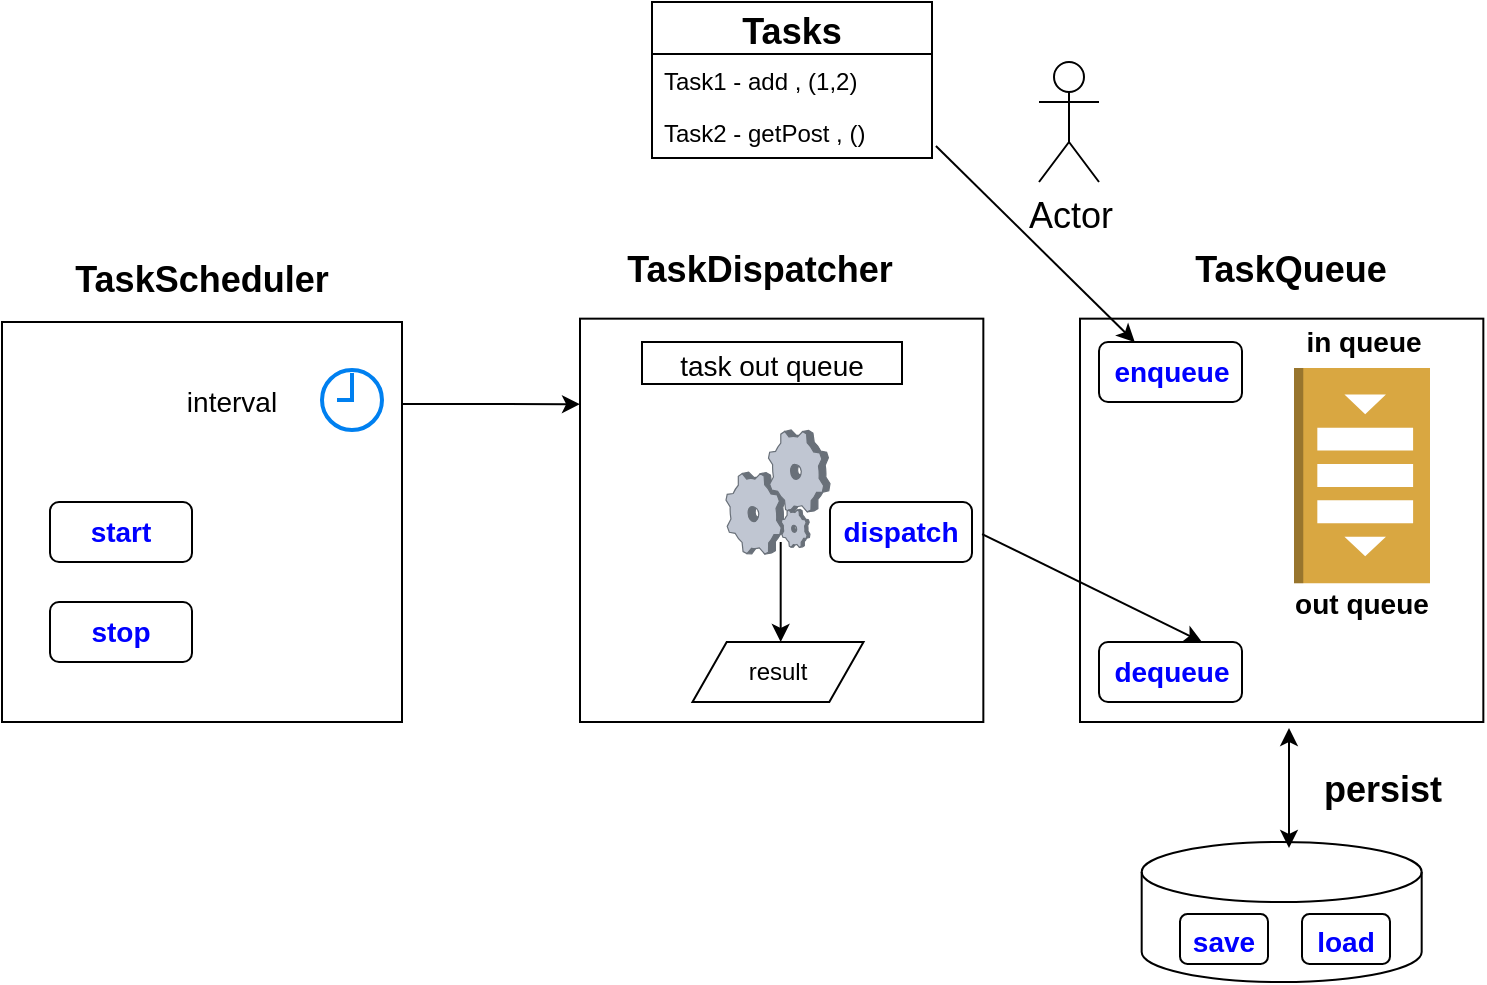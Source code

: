 <mxfile version="14.9.6" type="device"><diagram id="uiWQMKcFznIGq-jzKBHl" name="Page-1"><mxGraphModel dx="1006" dy="520" grid="1" gridSize="10" guides="1" tooltips="1" connect="1" arrows="1" fold="1" page="1" pageScale="1" pageWidth="850" pageHeight="1100" math="0" shadow="0"><root><mxCell id="0"/><mxCell id="1" parent="0"/><mxCell id="xq-EC619D7ypcFnL3DVa-11" value="" style="whiteSpace=wrap;html=1;aspect=fixed;" parent="1" vertex="1"><mxGeometry x="569" y="168.33" width="201.67" height="201.67" as="geometry"/></mxCell><mxCell id="xq-EC619D7ypcFnL3DVa-2" value="&lt;b&gt;&lt;font style=&quot;font-size: 18px&quot;&gt;TaskQueue&lt;/font&gt;&lt;/b&gt;" style="text;html=1;strokeColor=none;fillColor=none;align=center;verticalAlign=middle;whiteSpace=wrap;rounded=0;" parent="1" vertex="1"><mxGeometry x="648.667" y="130" width="50.667" height="28.889" as="geometry"/></mxCell><mxCell id="xq-EC619D7ypcFnL3DVa-10" value="" style="outlineConnect=0;dashed=0;verticalLabelPosition=bottom;verticalAlign=top;align=center;html=1;shape=mxgraph.aws3.queue;fillColor=#D9A741;gradientColor=none;direction=south;" parent="1" vertex="1"><mxGeometry x="676.0" y="193" width="68" height="107.64" as="geometry"/></mxCell><mxCell id="xq-EC619D7ypcFnL3DVa-5" value="" style="whiteSpace=wrap;html=1;aspect=fixed;" parent="1" vertex="1"><mxGeometry x="319" y="168.33" width="201.67" height="201.67" as="geometry"/></mxCell><mxCell id="xq-EC619D7ypcFnL3DVa-6" value="&lt;b&gt;&lt;font style=&quot;font-size: 18px&quot;&gt;TaskDispatcher&lt;/font&gt;&lt;/b&gt;" style="text;html=1;strokeColor=none;fillColor=none;align=center;verticalAlign=middle;whiteSpace=wrap;rounded=0;" parent="1" vertex="1"><mxGeometry x="385" y="131.67" width="48" height="25.556" as="geometry"/></mxCell><mxCell id="xq-EC619D7ypcFnL3DVa-13" value="&lt;b&gt;&lt;font style=&quot;font-size: 14px&quot; color=&quot;#0000ff&quot;&gt;enqueue&lt;/font&gt;&lt;/b&gt;" style="rounded=1;whiteSpace=wrap;html=1;" parent="1" vertex="1"><mxGeometry x="578.5" y="180" width="71.5" height="30" as="geometry"/></mxCell><mxCell id="xq-EC619D7ypcFnL3DVa-14" value="&lt;b&gt;&lt;font style=&quot;font-size: 14px&quot; color=&quot;#0000ff&quot;&gt;dequeue&lt;/font&gt;&lt;/b&gt;" style="rounded=1;whiteSpace=wrap;html=1;" parent="1" vertex="1"><mxGeometry x="578.5" y="330" width="71.5" height="30" as="geometry"/></mxCell><mxCell id="xq-EC619D7ypcFnL3DVa-8" value="" style="whiteSpace=wrap;html=1;aspect=fixed;" parent="1" vertex="1"><mxGeometry x="30" y="170" width="200" height="200" as="geometry"/></mxCell><mxCell id="xq-EC619D7ypcFnL3DVa-9" value="&lt;b&gt;&lt;font style=&quot;font-size: 18px&quot;&gt;TaskScheduler&lt;/font&gt;&lt;/b&gt;" style="text;html=1;strokeColor=none;fillColor=none;align=center;verticalAlign=middle;whiteSpace=wrap;rounded=0;" parent="1" vertex="1"><mxGeometry x="110" y="138.89" width="40" height="20" as="geometry"/></mxCell><mxCell id="xq-EC619D7ypcFnL3DVa-15" value="&lt;b&gt;&lt;font style=&quot;font-size: 14px&quot; color=&quot;#0000ff&quot;&gt;start&lt;/font&gt;&lt;/b&gt;" style="rounded=1;whiteSpace=wrap;html=1;" parent="1" vertex="1"><mxGeometry x="54" y="260" width="71" height="30" as="geometry"/></mxCell><mxCell id="xq-EC619D7ypcFnL3DVa-16" value="&lt;b&gt;&lt;font style=&quot;font-size: 14px&quot; color=&quot;#0000ff&quot;&gt;stop&lt;/font&gt;&lt;/b&gt;" style="rounded=1;whiteSpace=wrap;html=1;" parent="1" vertex="1"><mxGeometry x="54" y="310" width="71" height="30" as="geometry"/></mxCell><mxCell id="xq-EC619D7ypcFnL3DVa-17" value="" style="verticalLabelPosition=bottom;aspect=fixed;html=1;verticalAlign=top;strokeColor=none;align=center;outlineConnect=0;shape=mxgraph.citrix.process;" parent="1" vertex="1"><mxGeometry x="392" y="224" width="52" height="62" as="geometry"/></mxCell><mxCell id="xq-EC619D7ypcFnL3DVa-19" value="result" style="shape=parallelogram;perimeter=parallelogramPerimeter;whiteSpace=wrap;html=1;dashed=0;" parent="1" vertex="1"><mxGeometry x="375.25" y="330" width="85.5" height="30" as="geometry"/></mxCell><mxCell id="xq-EC619D7ypcFnL3DVa-24" value="" style="endArrow=classic;html=1;jumpSize=4;" parent="1" edge="1"><mxGeometry width="50" height="50" relative="1" as="geometry"><mxPoint x="419.34" y="280" as="sourcePoint"/><mxPoint x="419.34" y="330" as="targetPoint"/><Array as="points"><mxPoint x="419.34" y="290"/></Array></mxGeometry></mxCell><mxCell id="xq-EC619D7ypcFnL3DVa-28" value="Tasks" style="swimlane;fontStyle=1;childLayout=stackLayout;horizontal=1;startSize=26;fillColor=none;horizontalStack=0;resizeParent=1;resizeParentMax=0;resizeLast=0;collapsible=1;marginBottom=0;fontSize=18;" parent="1" vertex="1"><mxGeometry x="355" y="10" width="140" height="78" as="geometry"/></mxCell><mxCell id="xq-EC619D7ypcFnL3DVa-29" value="Task1 - add , (1,2)" style="text;strokeColor=none;fillColor=none;align=left;verticalAlign=top;spacingLeft=4;spacingRight=4;overflow=hidden;rotatable=0;points=[[0,0.5],[1,0.5]];portConstraint=eastwest;" parent="xq-EC619D7ypcFnL3DVa-28" vertex="1"><mxGeometry y="26" width="140" height="26" as="geometry"/></mxCell><mxCell id="xq-EC619D7ypcFnL3DVa-30" value="Task2 - getPost , ()" style="text;strokeColor=none;fillColor=none;align=left;verticalAlign=top;spacingLeft=4;spacingRight=4;overflow=hidden;rotatable=0;points=[[0,0.5],[1,0.5]];portConstraint=eastwest;" parent="xq-EC619D7ypcFnL3DVa-28" vertex="1"><mxGeometry y="52" width="140" height="26" as="geometry"/></mxCell><mxCell id="xq-EC619D7ypcFnL3DVa-36" value="&lt;b&gt;&lt;font style=&quot;font-size: 14px&quot;&gt;in queue&lt;/font&gt;&lt;/b&gt;" style="text;html=1;strokeColor=none;fillColor=none;align=center;verticalAlign=middle;whiteSpace=wrap;rounded=0;" parent="1" vertex="1"><mxGeometry x="676" y="170" width="70" height="20" as="geometry"/></mxCell><mxCell id="xq-EC619D7ypcFnL3DVa-37" value="&lt;b&gt;&lt;font style=&quot;font-size: 14px&quot;&gt;out queue&lt;/font&gt;&lt;/b&gt;" style="text;html=1;strokeColor=none;fillColor=none;align=center;verticalAlign=middle;whiteSpace=wrap;rounded=0;" parent="1" vertex="1"><mxGeometry x="670" y="300.64" width="80" height="20" as="geometry"/></mxCell><mxCell id="Ggzb0sEupRsoAQRJRMQi-8" value="" style="endArrow=classic;html=1;fontSize=18;exitX=1;exitY=0.205;exitDx=0;exitDy=0;exitPerimeter=0;entryX=0;entryY=0.212;entryDx=0;entryDy=0;entryPerimeter=0;" parent="1" source="xq-EC619D7ypcFnL3DVa-8" target="xq-EC619D7ypcFnL3DVa-5" edge="1"><mxGeometry width="50" height="50" relative="1" as="geometry"><mxPoint x="370" y="180" as="sourcePoint"/><mxPoint x="420" y="130" as="targetPoint"/></mxGeometry></mxCell><mxCell id="Ggzb0sEupRsoAQRJRMQi-9" value="" style="html=1;verticalLabelPosition=bottom;align=center;labelBackgroundColor=#ffffff;verticalAlign=top;strokeWidth=2;strokeColor=#0080F0;shadow=0;dashed=0;shape=mxgraph.ios7.icons.clock;fontSize=18;" parent="1" vertex="1"><mxGeometry x="190" y="194" width="30" height="30" as="geometry"/></mxCell><mxCell id="Ggzb0sEupRsoAQRJRMQi-10" value="" style="endArrow=classic;html=1;fontSize=18;exitX=1.014;exitY=0.769;exitDx=0;exitDy=0;exitPerimeter=0;entryX=0.25;entryY=0;entryDx=0;entryDy=0;" parent="1" source="xq-EC619D7ypcFnL3DVa-30" edge="1" target="xq-EC619D7ypcFnL3DVa-13"><mxGeometry width="50" height="50" relative="1" as="geometry"><mxPoint x="495.98" y="94.994" as="sourcePoint"/><mxPoint x="670" y="170" as="targetPoint"/></mxGeometry></mxCell><mxCell id="Ggzb0sEupRsoAQRJRMQi-11" value="" style="endArrow=classic;html=1;fontSize=18;exitX=0.997;exitY=0.534;exitDx=0;exitDy=0;exitPerimeter=0;" parent="1" source="xq-EC619D7ypcFnL3DVa-5" edge="1"><mxGeometry width="50" height="50" relative="1" as="geometry"><mxPoint x="504.02" y="71.012" as="sourcePoint"/><mxPoint x="630" y="330" as="targetPoint"/></mxGeometry></mxCell><mxCell id="Ggzb0sEupRsoAQRJRMQi-13" value="&lt;font style=&quot;font-size: 14px&quot;&gt;task out queue&lt;/font&gt;" style="rounded=0;whiteSpace=wrap;html=1;fontSize=18;" parent="1" vertex="1"><mxGeometry x="350" y="180" width="130" height="21" as="geometry"/></mxCell><mxCell id="Ggzb0sEupRsoAQRJRMQi-17" value="Actor" style="shape=umlActor;verticalLabelPosition=bottom;verticalAlign=top;html=1;outlineConnect=0;fontSize=18;" parent="1" vertex="1"><mxGeometry x="548.5" y="40" width="30" height="60" as="geometry"/></mxCell><mxCell id="Ggzb0sEupRsoAQRJRMQi-18" value="" style="shape=cylinder3;whiteSpace=wrap;html=1;boundedLbl=1;backgroundOutline=1;size=15;fontSize=18;" parent="1" vertex="1"><mxGeometry x="599.84" y="430" width="140" height="70" as="geometry"/></mxCell><mxCell id="Ggzb0sEupRsoAQRJRMQi-21" value="" style="endArrow=classic;startArrow=classic;html=1;fontSize=18;" parent="1" edge="1"><mxGeometry width="50" height="50" relative="1" as="geometry"><mxPoint x="673.5" y="433" as="sourcePoint"/><mxPoint x="673.5" y="373" as="targetPoint"/></mxGeometry></mxCell><mxCell id="Ggzb0sEupRsoAQRJRMQi-22" value="&lt;font style=&quot;font-size: 14px&quot; color=&quot;#0000ff&quot;&gt;&lt;b&gt;save&lt;/b&gt;&lt;/font&gt;" style="rounded=1;whiteSpace=wrap;html=1;fontSize=18;" parent="1" vertex="1"><mxGeometry x="619" y="466" width="44" height="25" as="geometry"/></mxCell><mxCell id="Ggzb0sEupRsoAQRJRMQi-24" value="&lt;font style=&quot;font-size: 14px&quot; color=&quot;#0000ff&quot;&gt;&lt;b&gt;load&lt;/b&gt;&lt;/font&gt;" style="rounded=1;whiteSpace=wrap;html=1;fontSize=18;" parent="1" vertex="1"><mxGeometry x="680" y="466" width="44" height="25" as="geometry"/></mxCell><mxCell id="Ggzb0sEupRsoAQRJRMQi-25" value="&lt;b&gt;&lt;font style=&quot;font-size: 14px&quot; color=&quot;#0000ff&quot;&gt;dispatch&lt;/font&gt;&lt;/b&gt;" style="rounded=1;whiteSpace=wrap;html=1;" parent="1" vertex="1"><mxGeometry x="444" y="260" width="71" height="30" as="geometry"/></mxCell><mxCell id="Ggzb0sEupRsoAQRJRMQi-28" value="&lt;font style=&quot;font-size: 14px&quot;&gt;interval&lt;/font&gt;" style="text;html=1;strokeColor=none;fillColor=none;align=center;verticalAlign=middle;whiteSpace=wrap;rounded=0;fontSize=18;" parent="1" vertex="1"><mxGeometry x="120" y="199" width="50" height="20" as="geometry"/></mxCell><mxCell id="npPNcdpndb-yBSYGWMis-1" value="&lt;span style=&quot;font-size: 18px&quot;&gt;&lt;b&gt;persist&lt;/b&gt;&lt;/span&gt;" style="text;html=1;strokeColor=none;fillColor=none;align=center;verticalAlign=middle;whiteSpace=wrap;rounded=0;" parent="1" vertex="1"><mxGeometry x="695.337" y="390" width="50.667" height="28.889" as="geometry"/></mxCell></root></mxGraphModel></diagram></mxfile>